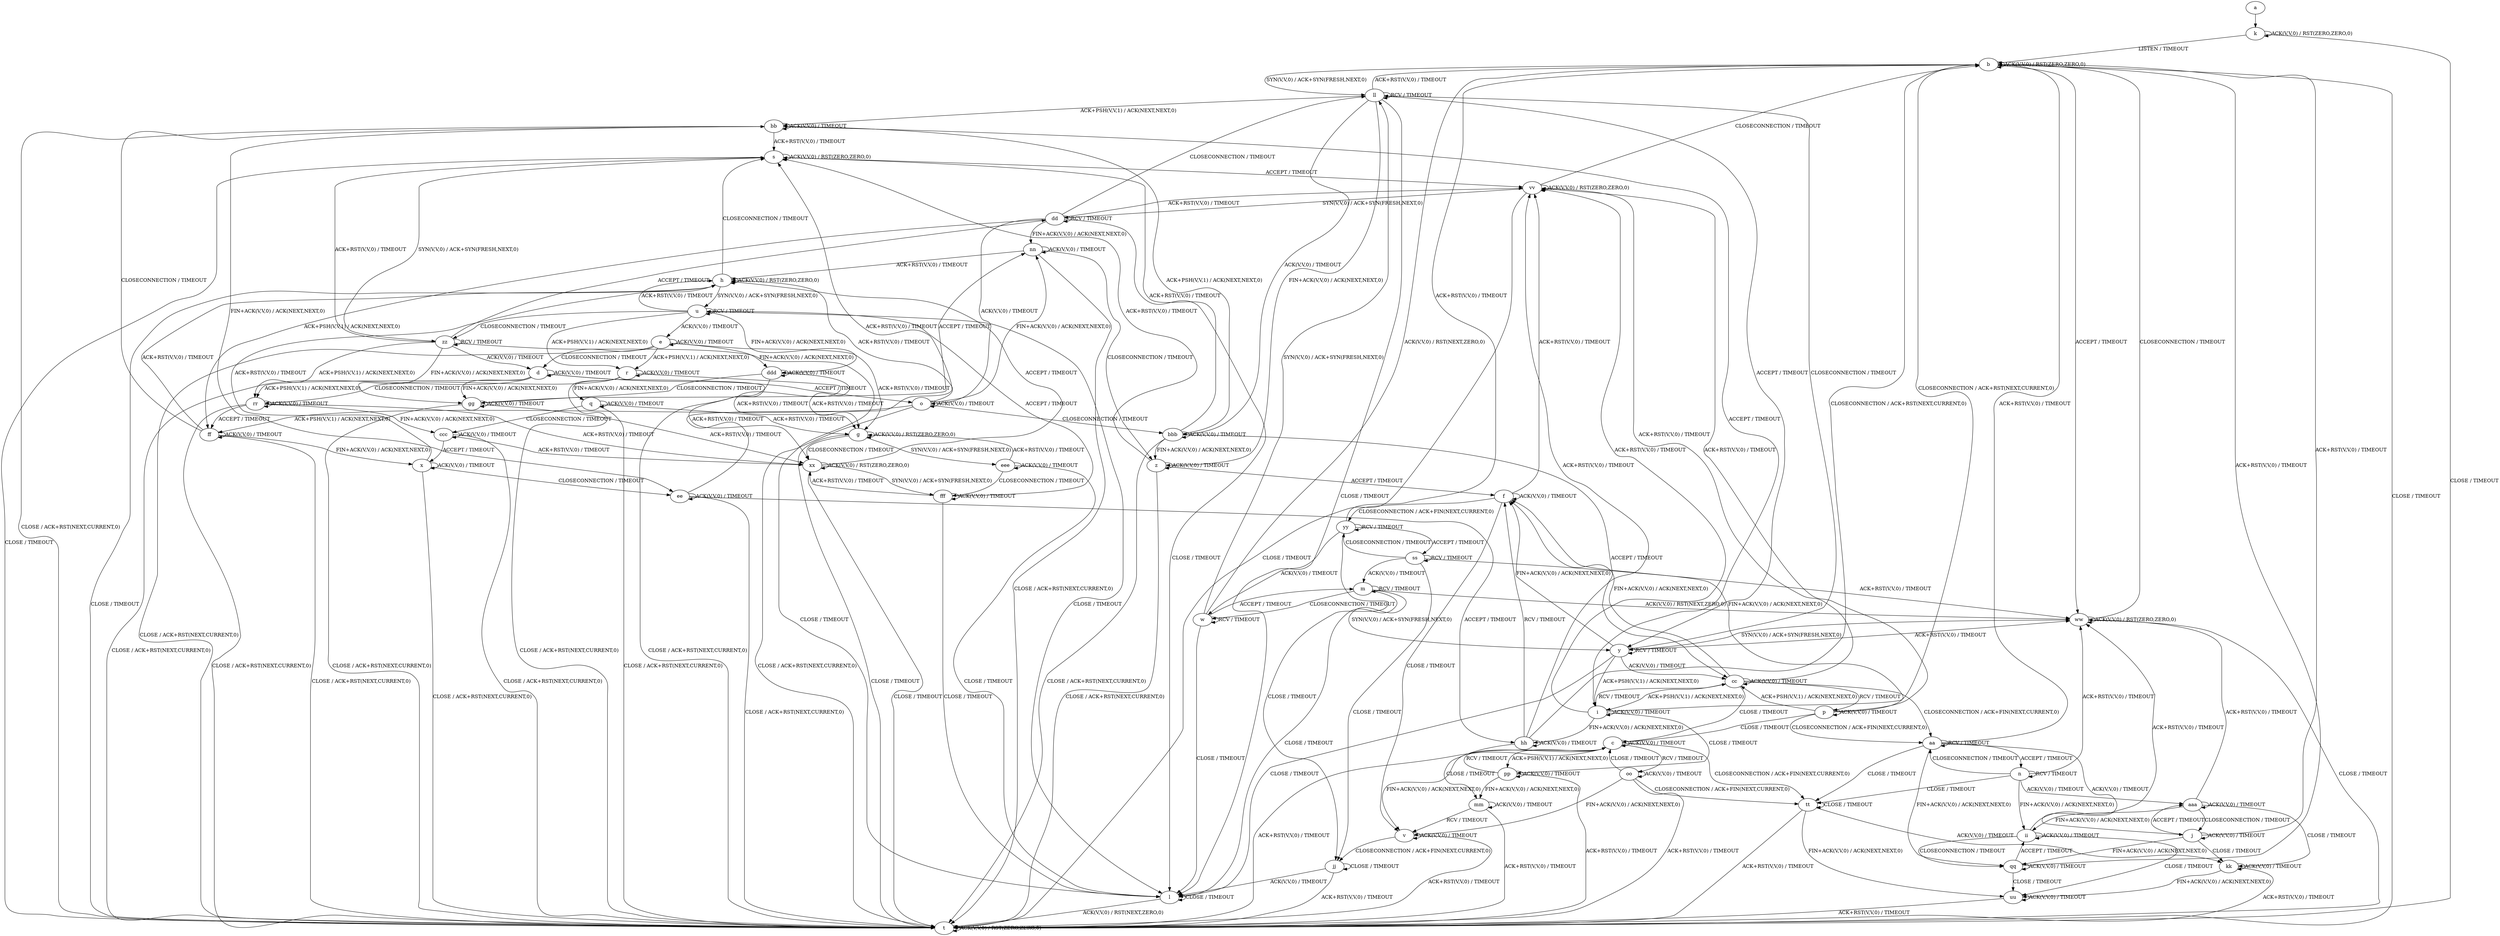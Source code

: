 digraph "" {
	graph ["Incoming time"=15.237271308898926,
		"Outgoing time"=30.696011543273926,
		Output="{'States': 58, 'Transitions': 685, 'Filename': '../results/tcp/TCP_Linux_Server-TCP_Linux_Server-cvc4-1.dot'}",
		Reference="{'States': 58, 'Transitions': 685, 'Filename': '../subjects/tcp/TCP_Linux_Server.dot'}",
		Solver=cvc4,
		Updated="{'States': 58, 'Transitions': 685, 'Filename': '../subjects/tcp/TCP_Linux_Server.dot'}",
		"f-measure"=1.0,
		precision=1.0,
		recall=1.0
	];
	a -> k [key=0];
b -> b [key=0,
label="ACK(V,V,0) / RST(ZERO,ZERO,0)"];
b -> t [key=0,
label="CLOSE / TIMEOUT"];
b -> ll [key=0,
label="SYN(V,V,0) / ACK+SYN(FRESH,NEXT,0)"];
b -> ww [key=0,
label="ACCEPT / TIMEOUT"];
c -> c [key=0,
label="ACK(V,V,0) / TIMEOUT"];
c -> t [key=0,
label="ACK+RST(V,V,0) / TIMEOUT"];
c -> v [key=0,
label="FIN+ACK(V,V,0) / ACK(NEXT,NEXT,0)"];
c -> oo [key=0,
label="RCV / TIMEOUT"];
c -> pp [key=0,
label="ACK+PSH(V,V,1) / ACK(NEXT,NEXT,0)"];
c -> tt [key=0,
label="CLOSECONNECTION / ACK+FIN(NEXT,CURRENT,0)"];
d -> d [key=0,
label="ACK(V,V,0) / TIMEOUT"];
d -> o [key=0,
label="ACCEPT / TIMEOUT"];
d -> t [key=0,
label="CLOSE / ACK+RST(NEXT,CURRENT,0)"];
d -> gg [key=0,
label="FIN+ACK(V,V,0) / ACK(NEXT,NEXT,0)"];
d -> rr [key=0,
label="ACK+PSH(V,V,1) / ACK(NEXT,NEXT,0)"];
d -> xx [key=0,
label="ACK+RST(V,V,0) / TIMEOUT"];
e -> d [key=0,
label="CLOSECONNECTION / TIMEOUT"];
e -> e [key=0,
label="ACK(V,V,0) / TIMEOUT"];
e -> g [key=0,
label="ACK+RST(V,V,0) / TIMEOUT"];
e -> r [key=0,
label="ACK+PSH(V,V,1) / ACK(NEXT,NEXT,0)"];
e -> t [key=0,
label="CLOSE / ACK+RST(NEXT,CURRENT,0)"];
e -> ddd [key=0,
label="FIN+ACK(V,V,0) / ACK(NEXT,NEXT,0)"];
f -> f [key=0,
label="ACK(V,V,0) / TIMEOUT"];
f -> v [key=0,
label="CLOSE / TIMEOUT"];
f -> vv [key=0,
label="ACK+RST(V,V,0) / TIMEOUT"];
f -> yy [key=0,
label="CLOSECONNECTION / ACK+FIN(NEXT,CURRENT,0)"];
g -> g [key=0,
label="ACK(V,V,0) / RST(ZERO,ZERO,0)"];
g -> t [key=0,
label="CLOSE / TIMEOUT"];
g -> xx [key=0,
label="CLOSECONNECTION / TIMEOUT"];
g -> eee [key=0,
label="SYN(V,V,0) / ACK+SYN(FRESH,NEXT,0)"];
h -> h [key=0,
label="ACK(V,V,0) / RST(ZERO,ZERO,0)"];
h -> s [key=0,
label="CLOSECONNECTION / TIMEOUT"];
h -> t [key=0,
label="CLOSE / TIMEOUT"];
h -> u [key=0,
label="SYN(V,V,0) / ACK+SYN(FRESH,NEXT,0)"];
i -> b [key=0,
label="CLOSECONNECTION / ACK+RST(NEXT,CURRENT,0)"];
i -> i [key=0,
label="ACK(V,V,0) / TIMEOUT"];
i -> cc [key=0,
label="RCV / TIMEOUT"];
i -> hh [key=0,
label="FIN+ACK(V,V,0) / ACK(NEXT,NEXT,0)"];
i -> pp [key=0,
label="CLOSE / TIMEOUT"];
i -> vv [key=0,
label="ACK+RST(V,V,0) / TIMEOUT"];
j -> b [key=0,
label="ACK+RST(V,V,0) / TIMEOUT"];
j -> j [key=0,
label="ACK(V,V,0) / TIMEOUT"];
j -> kk [key=0,
label="CLOSE / TIMEOUT"];
j -> qq [key=0,
label="FIN+ACK(V,V,0) / ACK(NEXT,NEXT,0)"];
j -> aaa [key=0,
label="ACCEPT / TIMEOUT"];
k -> b [key=0,
label="LISTEN / TIMEOUT"];
k -> k [key=0,
label="ACK(V,V,0) / RST(ZERO,ZERO,0)"];
k -> t [key=0,
label="CLOSE / TIMEOUT"];
l -> l [key=0,
label="CLOSE / TIMEOUT"];
l -> t [key=0,
label="ACK(V,V,0) / RST(NEXT,ZERO,0)"];
m -> l [key=0,
label="CLOSE / TIMEOUT"];
m -> m [key=0,
label="RCV / TIMEOUT"];
m -> w [key=0,
label="CLOSECONNECTION / TIMEOUT"];
m -> y [key=0,
label="SYN(V,V,0) / ACK+SYN(FRESH,NEXT,0)"];
m -> ww [key=0,
label="ACK(V,V,0) / RST(NEXT,ZERO,0)"];
n -> n [key=0,
label="RCV / TIMEOUT"];
n -> aa [key=0,
label="CLOSECONNECTION / TIMEOUT"];
n -> ii [key=0,
label="FIN+ACK(V,V,0) / ACK(NEXT,NEXT,0)"];
n -> tt [key=0,
label="CLOSE / TIMEOUT"];
n -> ww [key=0,
label="ACK+RST(V,V,0) / TIMEOUT"];
n -> aaa [key=0,
label="ACK(V,V,0) / TIMEOUT"];
o -> h [key=0,
label="ACK+RST(V,V,0) / TIMEOUT"];
o -> o [key=0,
label="ACK(V,V,0) / TIMEOUT"];
o -> t [key=0,
label="CLOSE / ACK+RST(NEXT,CURRENT,0)"];
o -> ff [key=0,
label="ACK+PSH(V,V,1) / ACK(NEXT,NEXT,0)"];
o -> nn [key=0,
label="FIN+ACK(V,V,0) / ACK(NEXT,NEXT,0)"];
o -> bbb [key=0,
label="CLOSECONNECTION / TIMEOUT"];
p -> c [key=0,
label="CLOSE / TIMEOUT"];
p -> f [key=0,
label="FIN+ACK(V,V,0) / ACK(NEXT,NEXT,0)"];
p -> p [key=0,
label="ACK(V,V,0) / TIMEOUT"];
p -> aa [key=0,
label="CLOSECONNECTION / ACK+FIN(NEXT,CURRENT,0)"];
p -> cc [key=0,
label="ACK+PSH(V,V,1) / ACK(NEXT,NEXT,0)"];
p -> vv [key=0,
label="ACK+RST(V,V,0) / TIMEOUT"];
q -> g [key=0,
label="ACK+RST(V,V,0) / TIMEOUT"];
q -> q [key=0,
label="ACK(V,V,0) / TIMEOUT"];
q -> t [key=0,
label="CLOSE / ACK+RST(NEXT,CURRENT,0)"];
q -> ccc [key=0,
label="CLOSECONNECTION / TIMEOUT"];
r -> g [key=0,
label="ACK+RST(V,V,0) / TIMEOUT"];
r -> q [key=0,
label="FIN+ACK(V,V,0) / ACK(NEXT,NEXT,0)"];
r -> r [key=0,
label="ACK(V,V,0) / TIMEOUT"];
r -> t [key=0,
label="CLOSE / ACK+RST(NEXT,CURRENT,0)"];
r -> rr [key=0,
label="CLOSECONNECTION / TIMEOUT"];
s -> s [key=0,
label="ACK(V,V,0) / RST(ZERO,ZERO,0)"];
s -> t [key=0,
label="CLOSE / TIMEOUT"];
s -> vv [key=0,
label="ACCEPT / TIMEOUT"];
s -> zz [key=0,
label="SYN(V,V,0) / ACK+SYN(FRESH,NEXT,0)"];
t -> t [key=0,
label="ACK(V,V,0) / RST(ZERO,ZERO,0)"];
u -> e [key=0,
label="ACK(V,V,0) / TIMEOUT"];
u -> h [key=0,
label="ACK+RST(V,V,0) / TIMEOUT"];
u -> l [key=0,
label="CLOSE / TIMEOUT"];
u -> r [key=0,
label="ACK+PSH(V,V,1) / ACK(NEXT,NEXT,0)"];
u -> u [key=0,
label="RCV / TIMEOUT"];
u -> zz [key=0,
label="CLOSECONNECTION / TIMEOUT"];
u -> ddd [key=0,
label="FIN+ACK(V,V,0) / ACK(NEXT,NEXT,0)"];
v -> t [key=0,
label="ACK+RST(V,V,0) / TIMEOUT"];
v -> v [key=0,
label="ACK(V,V,0) / TIMEOUT"];
v -> jj [key=0,
label="CLOSECONNECTION / ACK+FIN(NEXT,CURRENT,0)"];
w -> b [key=0,
label="ACK(V,V,0) / RST(NEXT,ZERO,0)"];
w -> l [key=0,
label="CLOSE / TIMEOUT"];
w -> m [key=0,
label="ACCEPT / TIMEOUT"];
w -> w [key=0,
label="RCV / TIMEOUT"];
w -> ll [key=0,
label="SYN(V,V,0) / ACK+SYN(FRESH,NEXT,0)"];
x -> h [key=0,
label="ACK+RST(V,V,0) / TIMEOUT"];
x -> t [key=0,
label="CLOSE / ACK+RST(NEXT,CURRENT,0)"];
x -> x [key=0,
label="ACK(V,V,0) / TIMEOUT"];
x -> ee [key=0,
label="CLOSECONNECTION / TIMEOUT"];
y -> f [key=0,
label="FIN+ACK(V,V,0) / ACK(NEXT,NEXT,0)"];
y -> i [key=0,
label="ACK+PSH(V,V,1) / ACK(NEXT,NEXT,0)"];
y -> l [key=0,
label="CLOSE / TIMEOUT"];
y -> y [key=0,
label="RCV / TIMEOUT"];
y -> cc [key=0,
label="ACK(V,V,0) / TIMEOUT"];
y -> ll [key=0,
label="CLOSECONNECTION / TIMEOUT"];
y -> ww [key=0,
label="ACK+RST(V,V,0) / TIMEOUT"];
z -> f [key=0,
label="ACCEPT / TIMEOUT"];
z -> s [key=0,
label="ACK+RST(V,V,0) / TIMEOUT"];
z -> t [key=0,
label="CLOSE / ACK+RST(NEXT,CURRENT,0)"];
z -> z [key=0,
label="ACK(V,V,0) / TIMEOUT"];
aa -> b [key=0,
label="ACK+RST(V,V,0) / TIMEOUT"];
aa -> j [key=0,
label="ACK(V,V,0) / TIMEOUT"];
aa -> n [key=0,
label="ACCEPT / TIMEOUT"];
aa -> aa [key=0,
label="RCV / TIMEOUT"];
aa -> qq [key=0,
label="FIN+ACK(V,V,0) / ACK(NEXT,NEXT,0)"];
aa -> tt [key=0,
label="CLOSE / TIMEOUT"];
bb -> i [key=0,
label="ACCEPT / TIMEOUT"];
bb -> s [key=0,
label="ACK+RST(V,V,0) / TIMEOUT"];
bb -> t [key=0,
label="CLOSE / ACK+RST(NEXT,CURRENT,0)"];
bb -> bb [key=0,
label="ACK(V,V,0) / TIMEOUT"];
bb -> ee [key=0,
label="FIN+ACK(V,V,0) / ACK(NEXT,NEXT,0)"];
cc -> c [key=0,
label="CLOSE / TIMEOUT"];
cc -> f [key=0,
label="FIN+ACK(V,V,0) / ACK(NEXT,NEXT,0)"];
cc -> i [key=0,
label="ACK+PSH(V,V,1) / ACK(NEXT,NEXT,0)"];
cc -> p [key=0,
label="RCV / TIMEOUT"];
cc -> aa [key=0,
label="CLOSECONNECTION / ACK+FIN(NEXT,CURRENT,0)"];
cc -> cc [key=0,
label="ACK(V,V,0) / TIMEOUT"];
cc -> vv [key=0,
label="ACK+RST(V,V,0) / TIMEOUT"];
dd -> l [key=0,
label="CLOSE / TIMEOUT"];
dd -> o [key=0,
label="ACK(V,V,0) / TIMEOUT"];
dd -> dd [key=0,
label="RCV / TIMEOUT"];
dd -> ff [key=0,
label="ACK+PSH(V,V,1) / ACK(NEXT,NEXT,0)"];
dd -> ll [key=0,
label="CLOSECONNECTION / TIMEOUT"];
dd -> nn [key=0,
label="FIN+ACK(V,V,0) / ACK(NEXT,NEXT,0)"];
dd -> vv [key=0,
label="ACK+RST(V,V,0) / TIMEOUT"];
ee -> s [key=0,
label="ACK+RST(V,V,0) / TIMEOUT"];
ee -> t [key=0,
label="CLOSE / ACK+RST(NEXT,CURRENT,0)"];
ee -> ee [key=0,
label="ACK(V,V,0) / TIMEOUT"];
ee -> hh [key=0,
label="ACCEPT / TIMEOUT"];
ff -> h [key=0,
label="ACK+RST(V,V,0) / TIMEOUT"];
ff -> t [key=0,
label="CLOSE / ACK+RST(NEXT,CURRENT,0)"];
ff -> x [key=0,
label="FIN+ACK(V,V,0) / ACK(NEXT,NEXT,0)"];
ff -> bb [key=0,
label="CLOSECONNECTION / TIMEOUT"];
ff -> ff [key=0,
label="ACK(V,V,0) / TIMEOUT"];
gg -> t [key=0,
label="CLOSE / ACK+RST(NEXT,CURRENT,0)"];
gg -> gg [key=0,
label="ACK(V,V,0) / TIMEOUT"];
gg -> nn [key=0,
label="ACCEPT / TIMEOUT"];
gg -> xx [key=0,
label="ACK+RST(V,V,0) / TIMEOUT"];
hh -> b [key=0,
label="CLOSECONNECTION / ACK+RST(NEXT,CURRENT,0)"];
hh -> f [key=0,
label="RCV / TIMEOUT"];
hh -> hh [key=0,
label="ACK(V,V,0) / TIMEOUT"];
hh -> mm [key=0,
label="CLOSE / TIMEOUT"];
hh -> vv [key=0,
label="ACK+RST(V,V,0) / TIMEOUT"];
ii -> ii [key=0,
label="ACK(V,V,0) / TIMEOUT"];
ii -> qq [key=0,
label="CLOSECONNECTION / TIMEOUT"];
ii -> uu [key=0,
label="CLOSE / TIMEOUT"];
ii -> ww [key=0,
label="ACK+RST(V,V,0) / TIMEOUT"];
jj -> l [key=0,
label="ACK(V,V,0) / TIMEOUT"];
jj -> t [key=0,
label="ACK+RST(V,V,0) / TIMEOUT"];
jj -> jj [key=0,
label="CLOSE / TIMEOUT"];
kk -> t [key=0,
label="ACK+RST(V,V,0) / TIMEOUT"];
kk -> kk [key=0,
label="ACK(V,V,0) / TIMEOUT"];
kk -> uu [key=0,
label="FIN+ACK(V,V,0) / ACK(NEXT,NEXT,0)"];
ll -> b [key=0,
label="ACK+RST(V,V,0) / TIMEOUT"];
ll -> l [key=0,
label="CLOSE / TIMEOUT"];
ll -> y [key=0,
label="ACCEPT / TIMEOUT"];
ll -> z [key=0,
label="FIN+ACK(V,V,0) / ACK(NEXT,NEXT,0)"];
ll -> bb [key=0,
label="ACK+PSH(V,V,1) / ACK(NEXT,NEXT,0)"];
ll -> ll [key=0,
label="RCV / TIMEOUT"];
ll -> bbb [key=0,
label="ACK(V,V,0) / TIMEOUT"];
mm -> t [key=0,
label="ACK+RST(V,V,0) / TIMEOUT"];
mm -> v [key=0,
label="RCV / TIMEOUT"];
mm -> mm [key=0,
label="ACK(V,V,0) / TIMEOUT"];
nn -> h [key=0,
label="ACK+RST(V,V,0) / TIMEOUT"];
nn -> t [key=0,
label="CLOSE / ACK+RST(NEXT,CURRENT,0)"];
nn -> z [key=0,
label="CLOSECONNECTION / TIMEOUT"];
nn -> nn [key=0,
label="ACK(V,V,0) / TIMEOUT"];
oo -> c [key=0,
label="CLOSE / TIMEOUT"];
oo -> t [key=0,
label="ACK+RST(V,V,0) / TIMEOUT"];
oo -> v [key=0,
label="FIN+ACK(V,V,0) / ACK(NEXT,NEXT,0)"];
oo -> oo [key=0,
label="ACK(V,V,0) / TIMEOUT"];
oo -> tt [key=0,
label="CLOSECONNECTION / ACK+FIN(NEXT,CURRENT,0)"];
pp -> c [key=0,
label="RCV / TIMEOUT"];
pp -> t [key=0,
label="ACK+RST(V,V,0) / TIMEOUT"];
pp -> mm [key=0,
label="FIN+ACK(V,V,0) / ACK(NEXT,NEXT,0)"];
pp -> pp [key=0,
label="ACK(V,V,0) / TIMEOUT"];
qq -> b [key=0,
label="ACK+RST(V,V,0) / TIMEOUT"];
qq -> ii [key=0,
label="ACCEPT / TIMEOUT"];
qq -> qq [key=0,
label="ACK(V,V,0) / TIMEOUT"];
qq -> uu [key=0,
label="CLOSE / TIMEOUT"];
rr -> t [key=0,
label="CLOSE / ACK+RST(NEXT,CURRENT,0)"];
rr -> ff [key=0,
label="ACCEPT / TIMEOUT"];
rr -> rr [key=0,
label="ACK(V,V,0) / TIMEOUT"];
rr -> xx [key=0,
label="ACK+RST(V,V,0) / TIMEOUT"];
rr -> ccc [key=0,
label="FIN+ACK(V,V,0) / ACK(NEXT,NEXT,0)"];
ss -> m [key=0,
label="ACK(V,V,0) / TIMEOUT"];
ss -> jj [key=0,
label="CLOSE / TIMEOUT"];
ss -> ss [key=0,
label="RCV / TIMEOUT"];
ss -> ww [key=0,
label="ACK+RST(V,V,0) / TIMEOUT"];
ss -> yy [key=0,
label="CLOSECONNECTION / TIMEOUT"];
tt -> t [key=0,
label="ACK+RST(V,V,0) / TIMEOUT"];
tt -> kk [key=0,
label="ACK(V,V,0) / TIMEOUT"];
tt -> tt [key=0,
label="CLOSE / TIMEOUT"];
tt -> uu [key=0,
label="FIN+ACK(V,V,0) / ACK(NEXT,NEXT,0)"];
uu -> t [key=0,
label="ACK+RST(V,V,0) / TIMEOUT"];
uu -> uu [key=0,
label="ACK(V,V,0) / TIMEOUT"];
vv -> b [key=0,
label="CLOSECONNECTION / TIMEOUT"];
vv -> t [key=0,
label="CLOSE / TIMEOUT"];
vv -> dd [key=0,
label="SYN(V,V,0) / ACK+SYN(FRESH,NEXT,0)"];
vv -> vv [key=0,
label="ACK(V,V,0) / RST(ZERO,ZERO,0)"];
ww -> b [key=0,
label="CLOSECONNECTION / TIMEOUT"];
ww -> t [key=0,
label="CLOSE / TIMEOUT"];
ww -> y [key=0,
label="SYN(V,V,0) / ACK+SYN(FRESH,NEXT,0)"];
ww -> ww [key=0,
label="ACK(V,V,0) / RST(ZERO,ZERO,0)"];
xx -> h [key=0,
label="ACCEPT / TIMEOUT"];
xx -> t [key=0,
label="CLOSE / TIMEOUT"];
xx -> xx [key=0,
label="ACK(V,V,0) / RST(ZERO,ZERO,0)"];
xx -> fff [key=0,
label="SYN(V,V,0) / ACK+SYN(FRESH,NEXT,0)"];
yy -> b [key=0,
label="ACK+RST(V,V,0) / TIMEOUT"];
yy -> w [key=0,
label="ACK(V,V,0) / TIMEOUT"];
yy -> jj [key=0,
label="CLOSE / TIMEOUT"];
yy -> ss [key=0,
label="ACCEPT / TIMEOUT"];
yy -> yy [key=0,
label="RCV / TIMEOUT"];
zz -> d [key=0,
label="ACK(V,V,0) / TIMEOUT"];
zz -> l [key=0,
label="CLOSE / TIMEOUT"];
zz -> s [key=0,
label="ACK+RST(V,V,0) / TIMEOUT"];
zz -> dd [key=0,
label="ACCEPT / TIMEOUT"];
zz -> gg [key=0,
label="FIN+ACK(V,V,0) / ACK(NEXT,NEXT,0)"];
zz -> rr [key=0,
label="ACK+PSH(V,V,1) / ACK(NEXT,NEXT,0)"];
zz -> zz [key=0,
label="RCV / TIMEOUT"];
aaa -> j [key=0,
label="CLOSECONNECTION / TIMEOUT"];
aaa -> ii [key=0,
label="FIN+ACK(V,V,0) / ACK(NEXT,NEXT,0)"];
aaa -> kk [key=0,
label="CLOSE / TIMEOUT"];
aaa -> ww [key=0,
label="ACK+RST(V,V,0) / TIMEOUT"];
aaa -> aaa [key=0,
label="ACK(V,V,0) / TIMEOUT"];
bbb -> s [key=0,
label="ACK+RST(V,V,0) / TIMEOUT"];
bbb -> t [key=0,
label="CLOSE / ACK+RST(NEXT,CURRENT,0)"];
bbb -> z [key=0,
label="FIN+ACK(V,V,0) / ACK(NEXT,NEXT,0)"];
bbb -> bb [key=0,
label="ACK+PSH(V,V,1) / ACK(NEXT,NEXT,0)"];
bbb -> cc [key=0,
label="ACCEPT / TIMEOUT"];
bbb -> bbb [key=0,
label="ACK(V,V,0) / TIMEOUT"];
ccc -> t [key=0,
label="CLOSE / ACK+RST(NEXT,CURRENT,0)"];
ccc -> x [key=0,
label="ACCEPT / TIMEOUT"];
ccc -> xx [key=0,
label="ACK+RST(V,V,0) / TIMEOUT"];
ccc -> ccc [key=0,
label="ACK(V,V,0) / TIMEOUT"];
ddd -> g [key=0,
label="ACK+RST(V,V,0) / TIMEOUT"];
ddd -> t [key=0,
label="CLOSE / ACK+RST(NEXT,CURRENT,0)"];
ddd -> gg [key=0,
label="CLOSECONNECTION / TIMEOUT"];
ddd -> ddd [key=0,
label="ACK(V,V,0) / TIMEOUT"];
eee -> g [key=0,
label="ACK+RST(V,V,0) / TIMEOUT"];
eee -> l [key=0,
label="CLOSE / TIMEOUT"];
eee -> eee [key=0,
label="ACK(V,V,0) / TIMEOUT"];
eee -> fff [key=0,
label="CLOSECONNECTION / TIMEOUT"];
fff -> l [key=0,
label="CLOSE / TIMEOUT"];
fff -> u [key=0,
label="ACCEPT / TIMEOUT"];
fff -> xx [key=0,
label="ACK+RST(V,V,0) / TIMEOUT"];
fff -> fff [key=0,
label="ACK(V,V,0) / TIMEOUT"];
}
